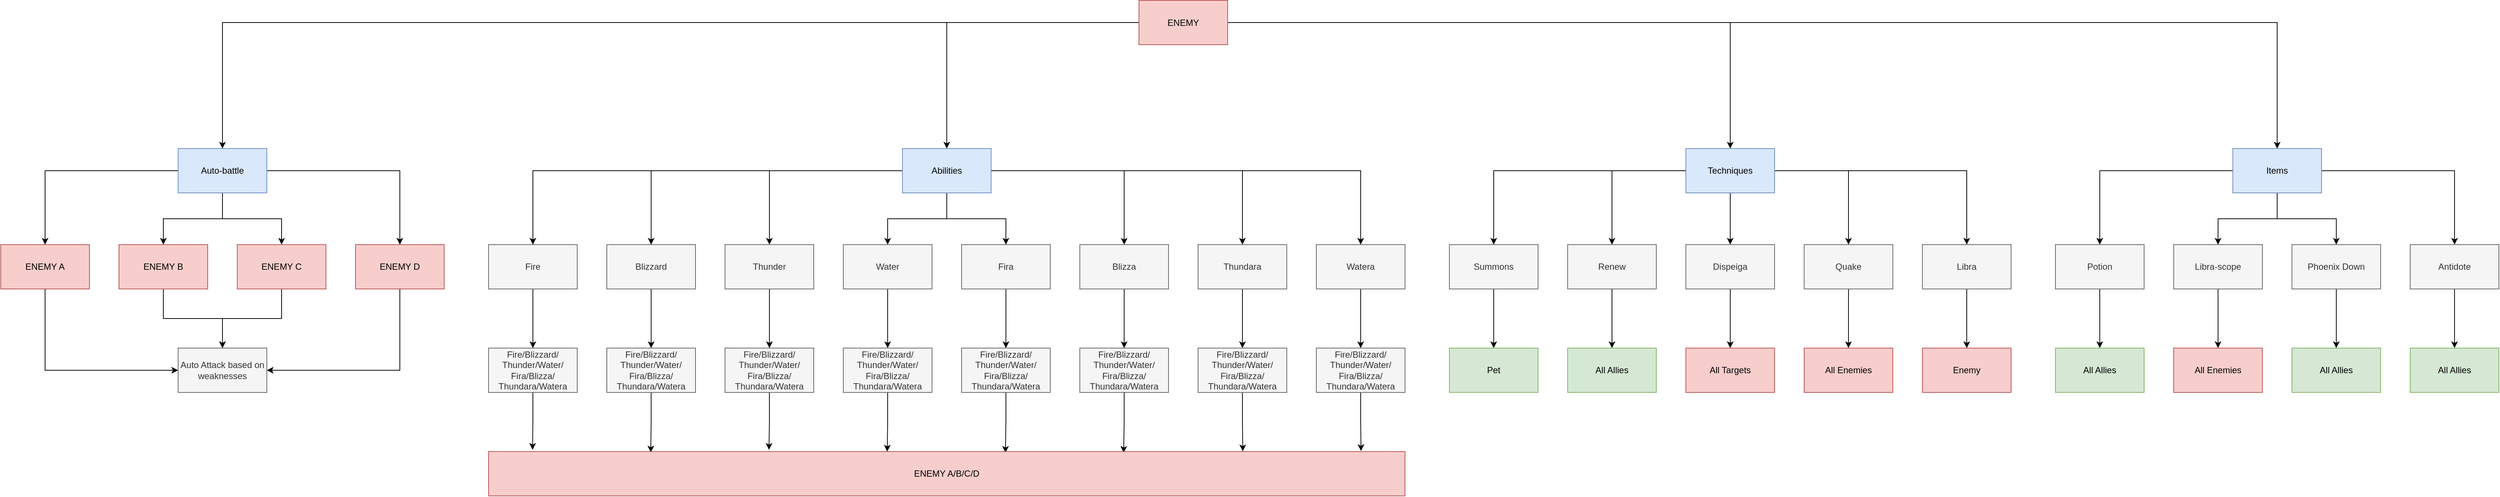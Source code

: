 <mxfile version="12.3.0" type="github" pages="1"><diagram id="Kl7a3ZRLifGWAht1YlCF" name="Page-1"><mxGraphModel dx="3197" dy="2411" grid="1" gridSize="10" guides="1" tooltips="1" connect="1" arrows="1" fold="1" page="1" pageScale="1" pageWidth="827" pageHeight="1169" math="0" shadow="0"><root><mxCell id="0"/><mxCell id="1" parent="0"/><mxCell id="A7OMwwdla129r0qiDd6_-2" style="edgeStyle=orthogonalEdgeStyle;rounded=0;orthogonalLoop=1;jettySize=auto;html=1;" edge="1" parent="1" source="A7OMwwdla129r0qiDd6_-1" target="A7OMwwdla129r0qiDd6_-3"><mxGeometry relative="1" as="geometry"><mxPoint x="40" y="130" as="targetPoint"/></mxGeometry></mxCell><mxCell id="A7OMwwdla129r0qiDd6_-4" style="edgeStyle=orthogonalEdgeStyle;rounded=0;orthogonalLoop=1;jettySize=auto;html=1;" edge="1" parent="1" source="A7OMwwdla129r0qiDd6_-1" target="A7OMwwdla129r0qiDd6_-5"><mxGeometry relative="1" as="geometry"><mxPoint x="200" y="100" as="targetPoint"/></mxGeometry></mxCell><mxCell id="A7OMwwdla129r0qiDd6_-6" style="edgeStyle=orthogonalEdgeStyle;rounded=0;orthogonalLoop=1;jettySize=auto;html=1;" edge="1" parent="1" source="A7OMwwdla129r0qiDd6_-1" target="A7OMwwdla129r0qiDd6_-7"><mxGeometry relative="1" as="geometry"><mxPoint x="620" y="100" as="targetPoint"/></mxGeometry></mxCell><mxCell id="A7OMwwdla129r0qiDd6_-8" style="edgeStyle=orthogonalEdgeStyle;rounded=0;orthogonalLoop=1;jettySize=auto;html=1;" edge="1" parent="1" source="A7OMwwdla129r0qiDd6_-1" target="A7OMwwdla129r0qiDd6_-9"><mxGeometry relative="1" as="geometry"><mxPoint x="800" y="100" as="targetPoint"/></mxGeometry></mxCell><mxCell id="A7OMwwdla129r0qiDd6_-1" value="ENEMY" style="rounded=0;whiteSpace=wrap;html=1;fillColor=#f8cecc;strokeColor=#b85450;" vertex="1" parent="1"><mxGeometry x="860" y="-0.5" width="120" height="60" as="geometry"/></mxCell><mxCell id="A7OMwwdla129r0qiDd6_-10" style="edgeStyle=orthogonalEdgeStyle;rounded=0;orthogonalLoop=1;jettySize=auto;html=1;" edge="1" parent="1" source="A7OMwwdla129r0qiDd6_-3" target="A7OMwwdla129r0qiDd6_-11"><mxGeometry relative="1" as="geometry"><mxPoint x="-460" y="350" as="targetPoint"/></mxGeometry></mxCell><mxCell id="A7OMwwdla129r0qiDd6_-12" style="edgeStyle=orthogonalEdgeStyle;rounded=0;orthogonalLoop=1;jettySize=auto;html=1;" edge="1" parent="1" source="A7OMwwdla129r0qiDd6_-3" target="A7OMwwdla129r0qiDd6_-13"><mxGeometry relative="1" as="geometry"><mxPoint x="-350" y="320" as="targetPoint"/></mxGeometry></mxCell><mxCell id="A7OMwwdla129r0qiDd6_-14" style="edgeStyle=orthogonalEdgeStyle;rounded=0;orthogonalLoop=1;jettySize=auto;html=1;" edge="1" parent="1" source="A7OMwwdla129r0qiDd6_-3" target="A7OMwwdla129r0qiDd6_-15"><mxGeometry relative="1" as="geometry"><mxPoint x="-270" y="330" as="targetPoint"/></mxGeometry></mxCell><mxCell id="A7OMwwdla129r0qiDd6_-16" style="edgeStyle=orthogonalEdgeStyle;rounded=0;orthogonalLoop=1;jettySize=auto;html=1;" edge="1" parent="1" source="A7OMwwdla129r0qiDd6_-3" target="A7OMwwdla129r0qiDd6_-17"><mxGeometry relative="1" as="geometry"><mxPoint x="-180" y="390" as="targetPoint"/></mxGeometry></mxCell><mxCell id="A7OMwwdla129r0qiDd6_-3" value="Auto-battle" style="rounded=0;whiteSpace=wrap;html=1;fillColor=#dae8fc;strokeColor=#6c8ebf;" vertex="1" parent="1"><mxGeometry x="-440" y="200" width="120" height="60" as="geometry"/></mxCell><mxCell id="A7OMwwdla129r0qiDd6_-18" style="edgeStyle=orthogonalEdgeStyle;rounded=0;orthogonalLoop=1;jettySize=auto;html=1;" edge="1" parent="1" source="A7OMwwdla129r0qiDd6_-5" target="A7OMwwdla129r0qiDd6_-19"><mxGeometry relative="1" as="geometry"><mxPoint x="162.5" y="310.0" as="targetPoint"/></mxGeometry></mxCell><mxCell id="A7OMwwdla129r0qiDd6_-20" style="edgeStyle=orthogonalEdgeStyle;rounded=0;orthogonalLoop=1;jettySize=auto;html=1;" edge="1" parent="1" source="A7OMwwdla129r0qiDd6_-5" target="A7OMwwdla129r0qiDd6_-21"><mxGeometry relative="1" as="geometry"><mxPoint x="262.5" y="370.0" as="targetPoint"/></mxGeometry></mxCell><mxCell id="A7OMwwdla129r0qiDd6_-22" style="edgeStyle=orthogonalEdgeStyle;rounded=0;orthogonalLoop=1;jettySize=auto;html=1;" edge="1" parent="1" source="A7OMwwdla129r0qiDd6_-5" target="A7OMwwdla129r0qiDd6_-23"><mxGeometry relative="1" as="geometry"><mxPoint x="372.5" y="410.0" as="targetPoint"/></mxGeometry></mxCell><mxCell id="A7OMwwdla129r0qiDd6_-24" style="edgeStyle=orthogonalEdgeStyle;rounded=0;orthogonalLoop=1;jettySize=auto;html=1;" edge="1" parent="1" source="A7OMwwdla129r0qiDd6_-5" target="A7OMwwdla129r0qiDd6_-25"><mxGeometry relative="1" as="geometry"><mxPoint x="472.5" y="320.0" as="targetPoint"/></mxGeometry></mxCell><mxCell id="A7OMwwdla129r0qiDd6_-26" style="edgeStyle=orthogonalEdgeStyle;rounded=0;orthogonalLoop=1;jettySize=auto;html=1;" edge="1" parent="1" source="A7OMwwdla129r0qiDd6_-5" target="A7OMwwdla129r0qiDd6_-27"><mxGeometry relative="1" as="geometry"><mxPoint x="612.5" y="260" as="targetPoint"/></mxGeometry></mxCell><mxCell id="A7OMwwdla129r0qiDd6_-28" style="edgeStyle=orthogonalEdgeStyle;rounded=0;orthogonalLoop=1;jettySize=auto;html=1;" edge="1" parent="1" source="A7OMwwdla129r0qiDd6_-5" target="A7OMwwdla129r0qiDd6_-29"><mxGeometry relative="1" as="geometry"><mxPoint x="512.5" y="500.0" as="targetPoint"/></mxGeometry></mxCell><mxCell id="A7OMwwdla129r0qiDd6_-30" style="edgeStyle=orthogonalEdgeStyle;rounded=0;orthogonalLoop=1;jettySize=auto;html=1;" edge="1" parent="1" source="A7OMwwdla129r0qiDd6_-5" target="A7OMwwdla129r0qiDd6_-31"><mxGeometry relative="1" as="geometry"><mxPoint x="592.5" y="300.0" as="targetPoint"/></mxGeometry></mxCell><mxCell id="A7OMwwdla129r0qiDd6_-32" style="edgeStyle=orthogonalEdgeStyle;rounded=0;orthogonalLoop=1;jettySize=auto;html=1;" edge="1" parent="1" source="A7OMwwdla129r0qiDd6_-5" target="A7OMwwdla129r0qiDd6_-33"><mxGeometry relative="1" as="geometry"><mxPoint x="742.5" y="280.0" as="targetPoint"/></mxGeometry></mxCell><mxCell id="A7OMwwdla129r0qiDd6_-5" value="Abilities" style="rounded=0;whiteSpace=wrap;html=1;fillColor=#dae8fc;strokeColor=#6c8ebf;" vertex="1" parent="1"><mxGeometry x="540" y="200" width="120" height="60" as="geometry"/></mxCell><mxCell id="A7OMwwdla129r0qiDd6_-35" value="" style="edgeStyle=orthogonalEdgeStyle;rounded=0;orthogonalLoop=1;jettySize=auto;html=1;" edge="1" parent="1" source="A7OMwwdla129r0qiDd6_-7" target="A7OMwwdla129r0qiDd6_-34"><mxGeometry relative="1" as="geometry"/></mxCell><mxCell id="A7OMwwdla129r0qiDd6_-37" value="" style="edgeStyle=orthogonalEdgeStyle;rounded=0;orthogonalLoop=1;jettySize=auto;html=1;" edge="1" parent="1" source="A7OMwwdla129r0qiDd6_-7" target="A7OMwwdla129r0qiDd6_-36"><mxGeometry relative="1" as="geometry"/></mxCell><mxCell id="A7OMwwdla129r0qiDd6_-38" style="edgeStyle=orthogonalEdgeStyle;rounded=0;orthogonalLoop=1;jettySize=auto;html=1;" edge="1" parent="1" source="A7OMwwdla129r0qiDd6_-7" target="A7OMwwdla129r0qiDd6_-39"><mxGeometry relative="1" as="geometry"><mxPoint x="1560" y="240" as="targetPoint"/></mxGeometry></mxCell><mxCell id="A7OMwwdla129r0qiDd6_-40" style="edgeStyle=orthogonalEdgeStyle;rounded=0;orthogonalLoop=1;jettySize=auto;html=1;" edge="1" parent="1" source="A7OMwwdla129r0qiDd6_-7" target="A7OMwwdla129r0qiDd6_-41"><mxGeometry relative="1" as="geometry"><mxPoint x="1690" y="150" as="targetPoint"/></mxGeometry></mxCell><mxCell id="A7OMwwdla129r0qiDd6_-70" style="edgeStyle=orthogonalEdgeStyle;rounded=0;orthogonalLoop=1;jettySize=auto;html=1;" edge="1" parent="1" source="A7OMwwdla129r0qiDd6_-7" target="A7OMwwdla129r0qiDd6_-71"><mxGeometry relative="1" as="geometry"><mxPoint x="2000" y="280" as="targetPoint"/></mxGeometry></mxCell><mxCell id="A7OMwwdla129r0qiDd6_-7" value="Techniques" style="rounded=0;whiteSpace=wrap;html=1;fillColor=#dae8fc;strokeColor=#6c8ebf;" vertex="1" parent="1"><mxGeometry x="1600" y="200" width="120" height="60" as="geometry"/></mxCell><mxCell id="A7OMwwdla129r0qiDd6_-64" style="edgeStyle=orthogonalEdgeStyle;rounded=0;orthogonalLoop=1;jettySize=auto;html=1;" edge="1" parent="1" source="A7OMwwdla129r0qiDd6_-36" target="A7OMwwdla129r0qiDd6_-65"><mxGeometry relative="1" as="geometry"><mxPoint x="1500" y="470.0" as="targetPoint"/></mxGeometry></mxCell><mxCell id="A7OMwwdla129r0qiDd6_-36" value="Renew" style="rounded=0;whiteSpace=wrap;html=1;fillColor=#f5f5f5;strokeColor=#666666;fontColor=#333333;" vertex="1" parent="1"><mxGeometry x="1440" y="330" width="120" height="60" as="geometry"/></mxCell><mxCell id="A7OMwwdla129r0qiDd6_-62" style="edgeStyle=orthogonalEdgeStyle;rounded=0;orthogonalLoop=1;jettySize=auto;html=1;" edge="1" parent="1" source="A7OMwwdla129r0qiDd6_-34" target="A7OMwwdla129r0qiDd6_-63"><mxGeometry relative="1" as="geometry"><mxPoint x="1340" y="460.0" as="targetPoint"/></mxGeometry></mxCell><mxCell id="A7OMwwdla129r0qiDd6_-34" value="Summons" style="rounded=0;whiteSpace=wrap;html=1;fillColor=#f5f5f5;strokeColor=#666666;fontColor=#333333;" vertex="1" parent="1"><mxGeometry x="1280" y="330" width="120" height="60" as="geometry"/></mxCell><mxCell id="A7OMwwdla129r0qiDd6_-43" value="" style="edgeStyle=orthogonalEdgeStyle;rounded=0;orthogonalLoop=1;jettySize=auto;html=1;" edge="1" parent="1" source="A7OMwwdla129r0qiDd6_-9" target="A7OMwwdla129r0qiDd6_-42"><mxGeometry relative="1" as="geometry"/></mxCell><mxCell id="A7OMwwdla129r0qiDd6_-45" value="" style="edgeStyle=orthogonalEdgeStyle;rounded=0;orthogonalLoop=1;jettySize=auto;html=1;" edge="1" parent="1" source="A7OMwwdla129r0qiDd6_-9" target="A7OMwwdla129r0qiDd6_-44"><mxGeometry relative="1" as="geometry"/></mxCell><mxCell id="A7OMwwdla129r0qiDd6_-46" style="edgeStyle=orthogonalEdgeStyle;rounded=0;orthogonalLoop=1;jettySize=auto;html=1;" edge="1" parent="1" source="A7OMwwdla129r0qiDd6_-9" target="A7OMwwdla129r0qiDd6_-47"><mxGeometry relative="1" as="geometry"><mxPoint x="2300" y="305" as="targetPoint"/></mxGeometry></mxCell><mxCell id="A7OMwwdla129r0qiDd6_-48" style="edgeStyle=orthogonalEdgeStyle;rounded=0;orthogonalLoop=1;jettySize=auto;html=1;" edge="1" parent="1" source="A7OMwwdla129r0qiDd6_-9" target="A7OMwwdla129r0qiDd6_-49"><mxGeometry relative="1" as="geometry"><mxPoint x="2450" y="185" as="targetPoint"/></mxGeometry></mxCell><mxCell id="A7OMwwdla129r0qiDd6_-9" value="Items" style="rounded=0;whiteSpace=wrap;html=1;fillColor=#dae8fc;strokeColor=#6c8ebf;" vertex="1" parent="1"><mxGeometry x="2340" y="200" width="120" height="60" as="geometry"/></mxCell><mxCell id="A7OMwwdla129r0qiDd6_-77" value="" style="edgeStyle=orthogonalEdgeStyle;rounded=0;orthogonalLoop=1;jettySize=auto;html=1;" edge="1" parent="1" source="A7OMwwdla129r0qiDd6_-44" target="A7OMwwdla129r0qiDd6_-76"><mxGeometry relative="1" as="geometry"/></mxCell><mxCell id="A7OMwwdla129r0qiDd6_-44" value="Libra-scope" style="rounded=0;whiteSpace=wrap;html=1;fillColor=#f5f5f5;strokeColor=#666666;fontColor=#333333;" vertex="1" parent="1"><mxGeometry x="2260" y="330" width="120" height="60" as="geometry"/></mxCell><mxCell id="A7OMwwdla129r0qiDd6_-76" value="All Enemies" style="rounded=0;whiteSpace=wrap;html=1;fillColor=#f8cecc;strokeColor=#b85450;" vertex="1" parent="1"><mxGeometry x="2260" y="470" width="120" height="60" as="geometry"/></mxCell><mxCell id="A7OMwwdla129r0qiDd6_-75" value="" style="edgeStyle=orthogonalEdgeStyle;rounded=0;orthogonalLoop=1;jettySize=auto;html=1;" edge="1" parent="1" source="A7OMwwdla129r0qiDd6_-42" target="A7OMwwdla129r0qiDd6_-74"><mxGeometry relative="1" as="geometry"/></mxCell><mxCell id="A7OMwwdla129r0qiDd6_-42" value="Potion" style="rounded=0;whiteSpace=wrap;html=1;fillColor=#f5f5f5;strokeColor=#666666;fontColor=#333333;" vertex="1" parent="1"><mxGeometry x="2100" y="330" width="120" height="60" as="geometry"/></mxCell><mxCell id="A7OMwwdla129r0qiDd6_-74" value="All Allies" style="rounded=0;whiteSpace=wrap;html=1;fillColor=#d5e8d4;strokeColor=#82b366;" vertex="1" parent="1"><mxGeometry x="2100" y="470" width="120" height="60" as="geometry"/></mxCell><mxCell id="A7OMwwdla129r0qiDd6_-60" style="edgeStyle=orthogonalEdgeStyle;rounded=0;orthogonalLoop=1;jettySize=auto;html=1;" edge="1" parent="1" source="A7OMwwdla129r0qiDd6_-11" target="A7OMwwdla129r0qiDd6_-50"><mxGeometry relative="1" as="geometry"><Array as="points"><mxPoint x="-620" y="500"/></Array></mxGeometry></mxCell><mxCell id="A7OMwwdla129r0qiDd6_-11" value="ENEMY A" style="rounded=0;whiteSpace=wrap;html=1;fillColor=#f8cecc;strokeColor=#b85450;" vertex="1" parent="1"><mxGeometry x="-680" y="330" width="120" height="60" as="geometry"/></mxCell><mxCell id="A7OMwwdla129r0qiDd6_-54" style="edgeStyle=orthogonalEdgeStyle;rounded=0;orthogonalLoop=1;jettySize=auto;html=1;entryX=0.5;entryY=0;entryDx=0;entryDy=0;" edge="1" parent="1" source="A7OMwwdla129r0qiDd6_-13" target="A7OMwwdla129r0qiDd6_-50"><mxGeometry relative="1" as="geometry"/></mxCell><mxCell id="A7OMwwdla129r0qiDd6_-13" value="ENEMY B" style="rounded=0;whiteSpace=wrap;html=1;fillColor=#f8cecc;strokeColor=#b85450;" vertex="1" parent="1"><mxGeometry x="-520" y="330" width="120" height="60" as="geometry"/></mxCell><mxCell id="A7OMwwdla129r0qiDd6_-55" style="edgeStyle=orthogonalEdgeStyle;rounded=0;orthogonalLoop=1;jettySize=auto;html=1;entryX=0.5;entryY=0;entryDx=0;entryDy=0;" edge="1" parent="1" source="A7OMwwdla129r0qiDd6_-15" target="A7OMwwdla129r0qiDd6_-50"><mxGeometry relative="1" as="geometry"/></mxCell><mxCell id="A7OMwwdla129r0qiDd6_-15" value="ENEMY C" style="rounded=0;whiteSpace=wrap;html=1;fillColor=#f8cecc;strokeColor=#b85450;" vertex="1" parent="1"><mxGeometry x="-360" y="330" width="120" height="60" as="geometry"/></mxCell><mxCell id="A7OMwwdla129r0qiDd6_-59" style="edgeStyle=orthogonalEdgeStyle;rounded=0;orthogonalLoop=1;jettySize=auto;html=1;" edge="1" parent="1" source="A7OMwwdla129r0qiDd6_-17" target="A7OMwwdla129r0qiDd6_-50"><mxGeometry relative="1" as="geometry"><Array as="points"><mxPoint x="-140" y="500"/></Array></mxGeometry></mxCell><mxCell id="A7OMwwdla129r0qiDd6_-17" value="ENEMY D" style="rounded=0;whiteSpace=wrap;html=1;fillColor=#f8cecc;strokeColor=#b85450;" vertex="1" parent="1"><mxGeometry x="-200" y="330" width="120" height="60" as="geometry"/></mxCell><mxCell id="A7OMwwdla129r0qiDd6_-90" style="edgeStyle=orthogonalEdgeStyle;rounded=0;orthogonalLoop=1;jettySize=auto;html=1;entryX=0.5;entryY=0;entryDx=0;entryDy=0;" edge="1" parent="1" source="A7OMwwdla129r0qiDd6_-19" target="A7OMwwdla129r0qiDd6_-61"><mxGeometry relative="1" as="geometry"/></mxCell><mxCell id="A7OMwwdla129r0qiDd6_-19" value="Fire" style="rounded=0;whiteSpace=wrap;html=1;fillColor=#f5f5f5;strokeColor=#666666;fontColor=#333333;" vertex="1" parent="1"><mxGeometry x="-20" y="330.0" width="120" height="60" as="geometry"/></mxCell><mxCell id="A7OMwwdla129r0qiDd6_-91" style="edgeStyle=orthogonalEdgeStyle;rounded=0;orthogonalLoop=1;jettySize=auto;html=1;entryX=0.5;entryY=0;entryDx=0;entryDy=0;" edge="1" parent="1" source="A7OMwwdla129r0qiDd6_-21" target="A7OMwwdla129r0qiDd6_-83"><mxGeometry relative="1" as="geometry"/></mxCell><mxCell id="A7OMwwdla129r0qiDd6_-21" value="Blizzard" style="rounded=0;whiteSpace=wrap;html=1;fillColor=#f5f5f5;strokeColor=#666666;fontColor=#333333;" vertex="1" parent="1"><mxGeometry x="140" y="330.0" width="120" height="60" as="geometry"/></mxCell><mxCell id="A7OMwwdla129r0qiDd6_-92" style="edgeStyle=orthogonalEdgeStyle;rounded=0;orthogonalLoop=1;jettySize=auto;html=1;" edge="1" parent="1" source="A7OMwwdla129r0qiDd6_-23" target="A7OMwwdla129r0qiDd6_-85"><mxGeometry relative="1" as="geometry"/></mxCell><mxCell id="A7OMwwdla129r0qiDd6_-23" value="Thunder" style="rounded=0;whiteSpace=wrap;html=1;fillColor=#f5f5f5;strokeColor=#666666;fontColor=#333333;" vertex="1" parent="1"><mxGeometry x="300" y="330.0" width="120" height="60" as="geometry"/></mxCell><mxCell id="A7OMwwdla129r0qiDd6_-93" style="edgeStyle=orthogonalEdgeStyle;rounded=0;orthogonalLoop=1;jettySize=auto;html=1;entryX=0.5;entryY=0;entryDx=0;entryDy=0;" edge="1" parent="1" source="A7OMwwdla129r0qiDd6_-25" target="A7OMwwdla129r0qiDd6_-84"><mxGeometry relative="1" as="geometry"/></mxCell><mxCell id="A7OMwwdla129r0qiDd6_-25" value="Water" style="rounded=0;whiteSpace=wrap;html=1;fillColor=#f5f5f5;strokeColor=#666666;fontColor=#333333;" vertex="1" parent="1"><mxGeometry x="460" y="330.0" width="120" height="60" as="geometry"/></mxCell><mxCell id="A7OMwwdla129r0qiDd6_-94" style="edgeStyle=orthogonalEdgeStyle;rounded=0;orthogonalLoop=1;jettySize=auto;html=1;entryX=0.5;entryY=0;entryDx=0;entryDy=0;" edge="1" parent="1" source="A7OMwwdla129r0qiDd6_-27" target="A7OMwwdla129r0qiDd6_-87"><mxGeometry relative="1" as="geometry"/></mxCell><mxCell id="A7OMwwdla129r0qiDd6_-27" value="Fira" style="rounded=0;whiteSpace=wrap;html=1;fillColor=#f5f5f5;strokeColor=#666666;fontColor=#333333;" vertex="1" parent="1"><mxGeometry x="620" y="330" width="120" height="60" as="geometry"/></mxCell><mxCell id="A7OMwwdla129r0qiDd6_-95" style="edgeStyle=orthogonalEdgeStyle;rounded=0;orthogonalLoop=1;jettySize=auto;html=1;" edge="1" parent="1" source="A7OMwwdla129r0qiDd6_-29" target="A7OMwwdla129r0qiDd6_-86"><mxGeometry relative="1" as="geometry"/></mxCell><mxCell id="A7OMwwdla129r0qiDd6_-29" value="Blizza" style="rounded=0;whiteSpace=wrap;html=1;fillColor=#f5f5f5;strokeColor=#666666;fontColor=#333333;" vertex="1" parent="1"><mxGeometry x="780" y="330.0" width="120" height="60" as="geometry"/></mxCell><mxCell id="A7OMwwdla129r0qiDd6_-96" style="edgeStyle=orthogonalEdgeStyle;rounded=0;orthogonalLoop=1;jettySize=auto;html=1;entryX=0.5;entryY=0;entryDx=0;entryDy=0;" edge="1" parent="1" source="A7OMwwdla129r0qiDd6_-31" target="A7OMwwdla129r0qiDd6_-88"><mxGeometry relative="1" as="geometry"/></mxCell><mxCell id="A7OMwwdla129r0qiDd6_-31" value="Thundara" style="rounded=0;whiteSpace=wrap;html=1;fillColor=#f5f5f5;strokeColor=#666666;fontColor=#333333;" vertex="1" parent="1"><mxGeometry x="940" y="330.0" width="120" height="60" as="geometry"/></mxCell><mxCell id="A7OMwwdla129r0qiDd6_-97" style="edgeStyle=orthogonalEdgeStyle;rounded=0;orthogonalLoop=1;jettySize=auto;html=1;entryX=0.5;entryY=0;entryDx=0;entryDy=0;" edge="1" parent="1" source="A7OMwwdla129r0qiDd6_-33" target="A7OMwwdla129r0qiDd6_-89"><mxGeometry relative="1" as="geometry"/></mxCell><mxCell id="A7OMwwdla129r0qiDd6_-33" value="Watera" style="rounded=0;whiteSpace=wrap;html=1;fillColor=#f5f5f5;strokeColor=#666666;fontColor=#333333;" vertex="1" parent="1"><mxGeometry x="1100" y="330.0" width="120" height="60" as="geometry"/></mxCell><mxCell id="A7OMwwdla129r0qiDd6_-66" style="edgeStyle=orthogonalEdgeStyle;rounded=0;orthogonalLoop=1;jettySize=auto;html=1;" edge="1" parent="1" source="A7OMwwdla129r0qiDd6_-39" target="A7OMwwdla129r0qiDd6_-67"><mxGeometry relative="1" as="geometry"><mxPoint x="1660" y="470.0" as="targetPoint"/></mxGeometry></mxCell><mxCell id="A7OMwwdla129r0qiDd6_-39" value="Dispeiga" style="rounded=0;whiteSpace=wrap;html=1;fillColor=#f5f5f5;strokeColor=#666666;fontColor=#333333;" vertex="1" parent="1"><mxGeometry x="1600" y="330" width="120" height="60" as="geometry"/></mxCell><mxCell id="A7OMwwdla129r0qiDd6_-68" style="edgeStyle=orthogonalEdgeStyle;rounded=0;orthogonalLoop=1;jettySize=auto;html=1;" edge="1" parent="1" source="A7OMwwdla129r0qiDd6_-41" target="A7OMwwdla129r0qiDd6_-69"><mxGeometry relative="1" as="geometry"><mxPoint x="1820" y="480.0" as="targetPoint"/></mxGeometry></mxCell><mxCell id="A7OMwwdla129r0qiDd6_-41" value="Quake" style="rounded=0;whiteSpace=wrap;html=1;fillColor=#f5f5f5;strokeColor=#666666;fontColor=#333333;" vertex="1" parent="1"><mxGeometry x="1760" y="330" width="120" height="60" as="geometry"/></mxCell><mxCell id="A7OMwwdla129r0qiDd6_-79" value="" style="edgeStyle=orthogonalEdgeStyle;rounded=0;orthogonalLoop=1;jettySize=auto;html=1;" edge="1" parent="1" source="A7OMwwdla129r0qiDd6_-47" target="A7OMwwdla129r0qiDd6_-78"><mxGeometry relative="1" as="geometry"/></mxCell><mxCell id="A7OMwwdla129r0qiDd6_-47" value="Phoenix Down" style="rounded=0;whiteSpace=wrap;html=1;fillColor=#f5f5f5;strokeColor=#666666;fontColor=#333333;" vertex="1" parent="1"><mxGeometry x="2420" y="330" width="120" height="60" as="geometry"/></mxCell><mxCell id="A7OMwwdla129r0qiDd6_-78" value="All Allies" style="rounded=0;whiteSpace=wrap;html=1;fillColor=#d5e8d4;strokeColor=#82b366;" vertex="1" parent="1"><mxGeometry x="2420" y="470" width="120" height="60" as="geometry"/></mxCell><mxCell id="A7OMwwdla129r0qiDd6_-81" value="" style="edgeStyle=orthogonalEdgeStyle;rounded=0;orthogonalLoop=1;jettySize=auto;html=1;" edge="1" parent="1" source="A7OMwwdla129r0qiDd6_-49" target="A7OMwwdla129r0qiDd6_-80"><mxGeometry relative="1" as="geometry"/></mxCell><mxCell id="A7OMwwdla129r0qiDd6_-49" value="Antidote" style="rounded=0;whiteSpace=wrap;html=1;fillColor=#f5f5f5;strokeColor=#666666;fontColor=#333333;" vertex="1" parent="1"><mxGeometry x="2580" y="330" width="120" height="60" as="geometry"/></mxCell><mxCell id="A7OMwwdla129r0qiDd6_-80" value="All Allies" style="rounded=0;whiteSpace=wrap;html=1;fillColor=#d5e8d4;strokeColor=#82b366;" vertex="1" parent="1"><mxGeometry x="2580" y="470" width="120" height="60" as="geometry"/></mxCell><mxCell id="A7OMwwdla129r0qiDd6_-50" value="Auto Attack based on weaknesses" style="rounded=0;whiteSpace=wrap;html=1;fillColor=#f5f5f5;strokeColor=#666666;fontColor=#333333;" vertex="1" parent="1"><mxGeometry x="-440" y="470" width="120" height="60" as="geometry"/></mxCell><mxCell id="A7OMwwdla129r0qiDd6_-102" style="edgeStyle=orthogonalEdgeStyle;rounded=0;orthogonalLoop=1;jettySize=auto;html=1;entryX=0.048;entryY=-0.04;entryDx=0;entryDy=0;entryPerimeter=0;" edge="1" parent="1" source="A7OMwwdla129r0qiDd6_-61" target="A7OMwwdla129r0qiDd6_-98"><mxGeometry relative="1" as="geometry"/></mxCell><mxCell id="A7OMwwdla129r0qiDd6_-61" value="Fire/Blizzard/&lt;br&gt;Thunder/Water/&lt;br&gt;Fira/Blizza/&lt;br&gt;Thundara/Watera" style="rounded=0;whiteSpace=wrap;html=1;fillColor=#f5f5f5;strokeColor=#666666;fontColor=#333333;" vertex="1" parent="1"><mxGeometry x="-20" y="470" width="120" height="60" as="geometry"/></mxCell><mxCell id="A7OMwwdla129r0qiDd6_-63" value="Pet" style="rounded=0;whiteSpace=wrap;html=1;fillColor=#d5e8d4;strokeColor=#82b366;" vertex="1" parent="1"><mxGeometry x="1280" y="470.0" width="120" height="60" as="geometry"/></mxCell><mxCell id="A7OMwwdla129r0qiDd6_-65" value="All Allies" style="rounded=0;whiteSpace=wrap;html=1;fillColor=#d5e8d4;strokeColor=#82b366;" vertex="1" parent="1"><mxGeometry x="1440" y="470.0" width="120" height="60" as="geometry"/></mxCell><mxCell id="A7OMwwdla129r0qiDd6_-67" value="All Targets" style="rounded=0;whiteSpace=wrap;html=1;fillColor=#f8cecc;strokeColor=#b85450;" vertex="1" parent="1"><mxGeometry x="1600" y="470.0" width="120" height="60" as="geometry"/></mxCell><mxCell id="A7OMwwdla129r0qiDd6_-69" value="All Enemies" style="rounded=0;whiteSpace=wrap;html=1;fillColor=#f8cecc;strokeColor=#b85450;" vertex="1" parent="1"><mxGeometry x="1760" y="470.0" width="120" height="60" as="geometry"/></mxCell><mxCell id="A7OMwwdla129r0qiDd6_-73" value="" style="edgeStyle=orthogonalEdgeStyle;rounded=0;orthogonalLoop=1;jettySize=auto;html=1;" edge="1" parent="1" source="A7OMwwdla129r0qiDd6_-71" target="A7OMwwdla129r0qiDd6_-72"><mxGeometry relative="1" as="geometry"/></mxCell><mxCell id="A7OMwwdla129r0qiDd6_-71" value="Libra" style="rounded=0;whiteSpace=wrap;html=1;fillColor=#f5f5f5;strokeColor=#666666;fontColor=#333333;" vertex="1" parent="1"><mxGeometry x="1920" y="330" width="120" height="60" as="geometry"/></mxCell><mxCell id="A7OMwwdla129r0qiDd6_-72" value="Enemy" style="rounded=0;whiteSpace=wrap;html=1;fillColor=#f8cecc;strokeColor=#b85450;" vertex="1" parent="1"><mxGeometry x="1920" y="470" width="120" height="60" as="geometry"/></mxCell><mxCell id="A7OMwwdla129r0qiDd6_-101" style="edgeStyle=orthogonalEdgeStyle;rounded=0;orthogonalLoop=1;jettySize=auto;html=1;entryX=0.177;entryY=0.019;entryDx=0;entryDy=0;entryPerimeter=0;" edge="1" parent="1" source="A7OMwwdla129r0qiDd6_-83" target="A7OMwwdla129r0qiDd6_-98"><mxGeometry relative="1" as="geometry"/></mxCell><mxCell id="A7OMwwdla129r0qiDd6_-83" value="Fire/Blizzard/&lt;br&gt;Thunder/Water/&lt;br&gt;Fira/Blizza/&lt;br&gt;Thundara/Watera" style="rounded=0;whiteSpace=wrap;html=1;fillColor=#f5f5f5;strokeColor=#666666;fontColor=#333333;" vertex="1" parent="1"><mxGeometry x="140" y="470" width="120" height="60" as="geometry"/></mxCell><mxCell id="A7OMwwdla129r0qiDd6_-105" style="edgeStyle=orthogonalEdgeStyle;rounded=0;orthogonalLoop=1;jettySize=auto;html=1;entryX=0.435;entryY=0;entryDx=0;entryDy=0;entryPerimeter=0;" edge="1" parent="1" source="A7OMwwdla129r0qiDd6_-84" target="A7OMwwdla129r0qiDd6_-98"><mxGeometry relative="1" as="geometry"/></mxCell><mxCell id="A7OMwwdla129r0qiDd6_-84" value="Fire/Blizzard/&lt;br&gt;Thunder/Water/&lt;br&gt;Fira/Blizza/&lt;br&gt;Thundara/Watera" style="rounded=0;whiteSpace=wrap;html=1;fillColor=#f5f5f5;strokeColor=#666666;fontColor=#333333;" vertex="1" parent="1"><mxGeometry x="460" y="470" width="120" height="60" as="geometry"/></mxCell><mxCell id="A7OMwwdla129r0qiDd6_-103" style="edgeStyle=orthogonalEdgeStyle;rounded=0;orthogonalLoop=1;jettySize=auto;html=1;entryX=0.306;entryY=-0.04;entryDx=0;entryDy=0;entryPerimeter=0;" edge="1" parent="1" source="A7OMwwdla129r0qiDd6_-85" target="A7OMwwdla129r0qiDd6_-98"><mxGeometry relative="1" as="geometry"/></mxCell><mxCell id="A7OMwwdla129r0qiDd6_-85" value="Fire/Blizzard/&lt;br&gt;Thunder/Water/&lt;br&gt;Fira/Blizza/&lt;br&gt;Thundara/Watera" style="rounded=0;whiteSpace=wrap;html=1;fillColor=#f5f5f5;strokeColor=#666666;fontColor=#333333;" vertex="1" parent="1"><mxGeometry x="300" y="470" width="120" height="60" as="geometry"/></mxCell><mxCell id="A7OMwwdla129r0qiDd6_-107" style="edgeStyle=orthogonalEdgeStyle;rounded=0;orthogonalLoop=1;jettySize=auto;html=1;entryX=0.693;entryY=0.026;entryDx=0;entryDy=0;entryPerimeter=0;" edge="1" parent="1" source="A7OMwwdla129r0qiDd6_-86" target="A7OMwwdla129r0qiDd6_-98"><mxGeometry relative="1" as="geometry"/></mxCell><mxCell id="A7OMwwdla129r0qiDd6_-86" value="Fire/Blizzard/&lt;br&gt;Thunder/Water/&lt;br&gt;Fira/Blizza/&lt;br&gt;Thundara/Watera" style="rounded=0;whiteSpace=wrap;html=1;fillColor=#f5f5f5;strokeColor=#666666;fontColor=#333333;" vertex="1" parent="1"><mxGeometry x="780" y="470" width="120" height="60" as="geometry"/></mxCell><mxCell id="A7OMwwdla129r0qiDd6_-106" style="edgeStyle=orthogonalEdgeStyle;rounded=0;orthogonalLoop=1;jettySize=auto;html=1;entryX=0.564;entryY=0.026;entryDx=0;entryDy=0;entryPerimeter=0;" edge="1" parent="1" source="A7OMwwdla129r0qiDd6_-87" target="A7OMwwdla129r0qiDd6_-98"><mxGeometry relative="1" as="geometry"/></mxCell><mxCell id="A7OMwwdla129r0qiDd6_-87" value="Fire/Blizzard/&lt;br&gt;Thunder/Water/&lt;br&gt;Fira/Blizza/&lt;br&gt;Thundara/Watera" style="rounded=0;whiteSpace=wrap;html=1;fillColor=#f5f5f5;strokeColor=#666666;fontColor=#333333;" vertex="1" parent="1"><mxGeometry x="620" y="470" width="120" height="60" as="geometry"/></mxCell><mxCell id="A7OMwwdla129r0qiDd6_-108" style="edgeStyle=orthogonalEdgeStyle;rounded=0;orthogonalLoop=1;jettySize=auto;html=1;entryX=0.823;entryY=-0.006;entryDx=0;entryDy=0;entryPerimeter=0;" edge="1" parent="1" source="A7OMwwdla129r0qiDd6_-88" target="A7OMwwdla129r0qiDd6_-98"><mxGeometry relative="1" as="geometry"/></mxCell><mxCell id="A7OMwwdla129r0qiDd6_-88" value="Fire/Blizzard/&lt;br&gt;Thunder/Water/&lt;br&gt;Fira/Blizza/&lt;br&gt;Thundara/Watera" style="rounded=0;whiteSpace=wrap;html=1;fillColor=#f5f5f5;strokeColor=#666666;fontColor=#333333;" vertex="1" parent="1"><mxGeometry x="940" y="470" width="120" height="60" as="geometry"/></mxCell><mxCell id="A7OMwwdla129r0qiDd6_-109" style="edgeStyle=orthogonalEdgeStyle;rounded=0;orthogonalLoop=1;jettySize=auto;html=1;entryX=0.952;entryY=-0.013;entryDx=0;entryDy=0;entryPerimeter=0;" edge="1" parent="1" source="A7OMwwdla129r0qiDd6_-89" target="A7OMwwdla129r0qiDd6_-98"><mxGeometry relative="1" as="geometry"/></mxCell><mxCell id="A7OMwwdla129r0qiDd6_-89" value="Fire/Blizzard/&lt;br&gt;Thunder/Water/&lt;br&gt;Fira/Blizza/&lt;br&gt;Thundara/Watera" style="rounded=0;whiteSpace=wrap;html=1;fillColor=#f5f5f5;strokeColor=#666666;fontColor=#333333;" vertex="1" parent="1"><mxGeometry x="1100" y="470" width="120" height="60" as="geometry"/></mxCell><mxCell id="A7OMwwdla129r0qiDd6_-98" value="ENEMY A/B/C/D" style="rounded=0;whiteSpace=wrap;html=1;fillColor=#f8cecc;strokeColor=#b85450;" vertex="1" parent="1"><mxGeometry x="-20" y="610" width="1240" height="60" as="geometry"/></mxCell></root></mxGraphModel></diagram></mxfile>